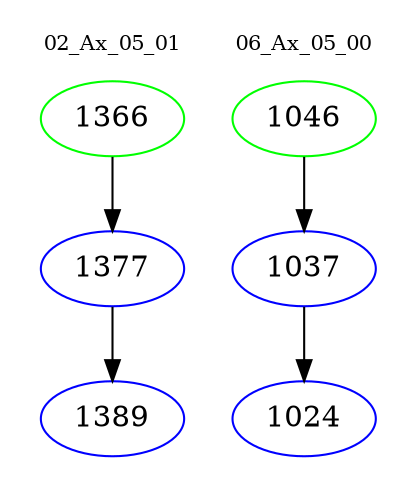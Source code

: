 digraph{
subgraph cluster_0 {
color = white
label = "02_Ax_05_01";
fontsize=10;
T0_1366 [label="1366", color="green"]
T0_1366 -> T0_1377 [color="black"]
T0_1377 [label="1377", color="blue"]
T0_1377 -> T0_1389 [color="black"]
T0_1389 [label="1389", color="blue"]
}
subgraph cluster_1 {
color = white
label = "06_Ax_05_00";
fontsize=10;
T1_1046 [label="1046", color="green"]
T1_1046 -> T1_1037 [color="black"]
T1_1037 [label="1037", color="blue"]
T1_1037 -> T1_1024 [color="black"]
T1_1024 [label="1024", color="blue"]
}
}
